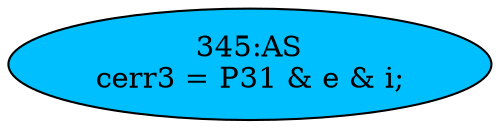 strict digraph "" {
	node [label="\N"];
	"345:AS"	 [ast="<pyverilog.vparser.ast.Assign object at 0x7f14ceee07d0>",
		def_var="['cerr3']",
		fillcolor=deepskyblue,
		label="345:AS
cerr3 = P31 & e & i;",
		statements="[]",
		style=filled,
		typ=Assign,
		use_var="['P31', 'e', 'i']"];
}
